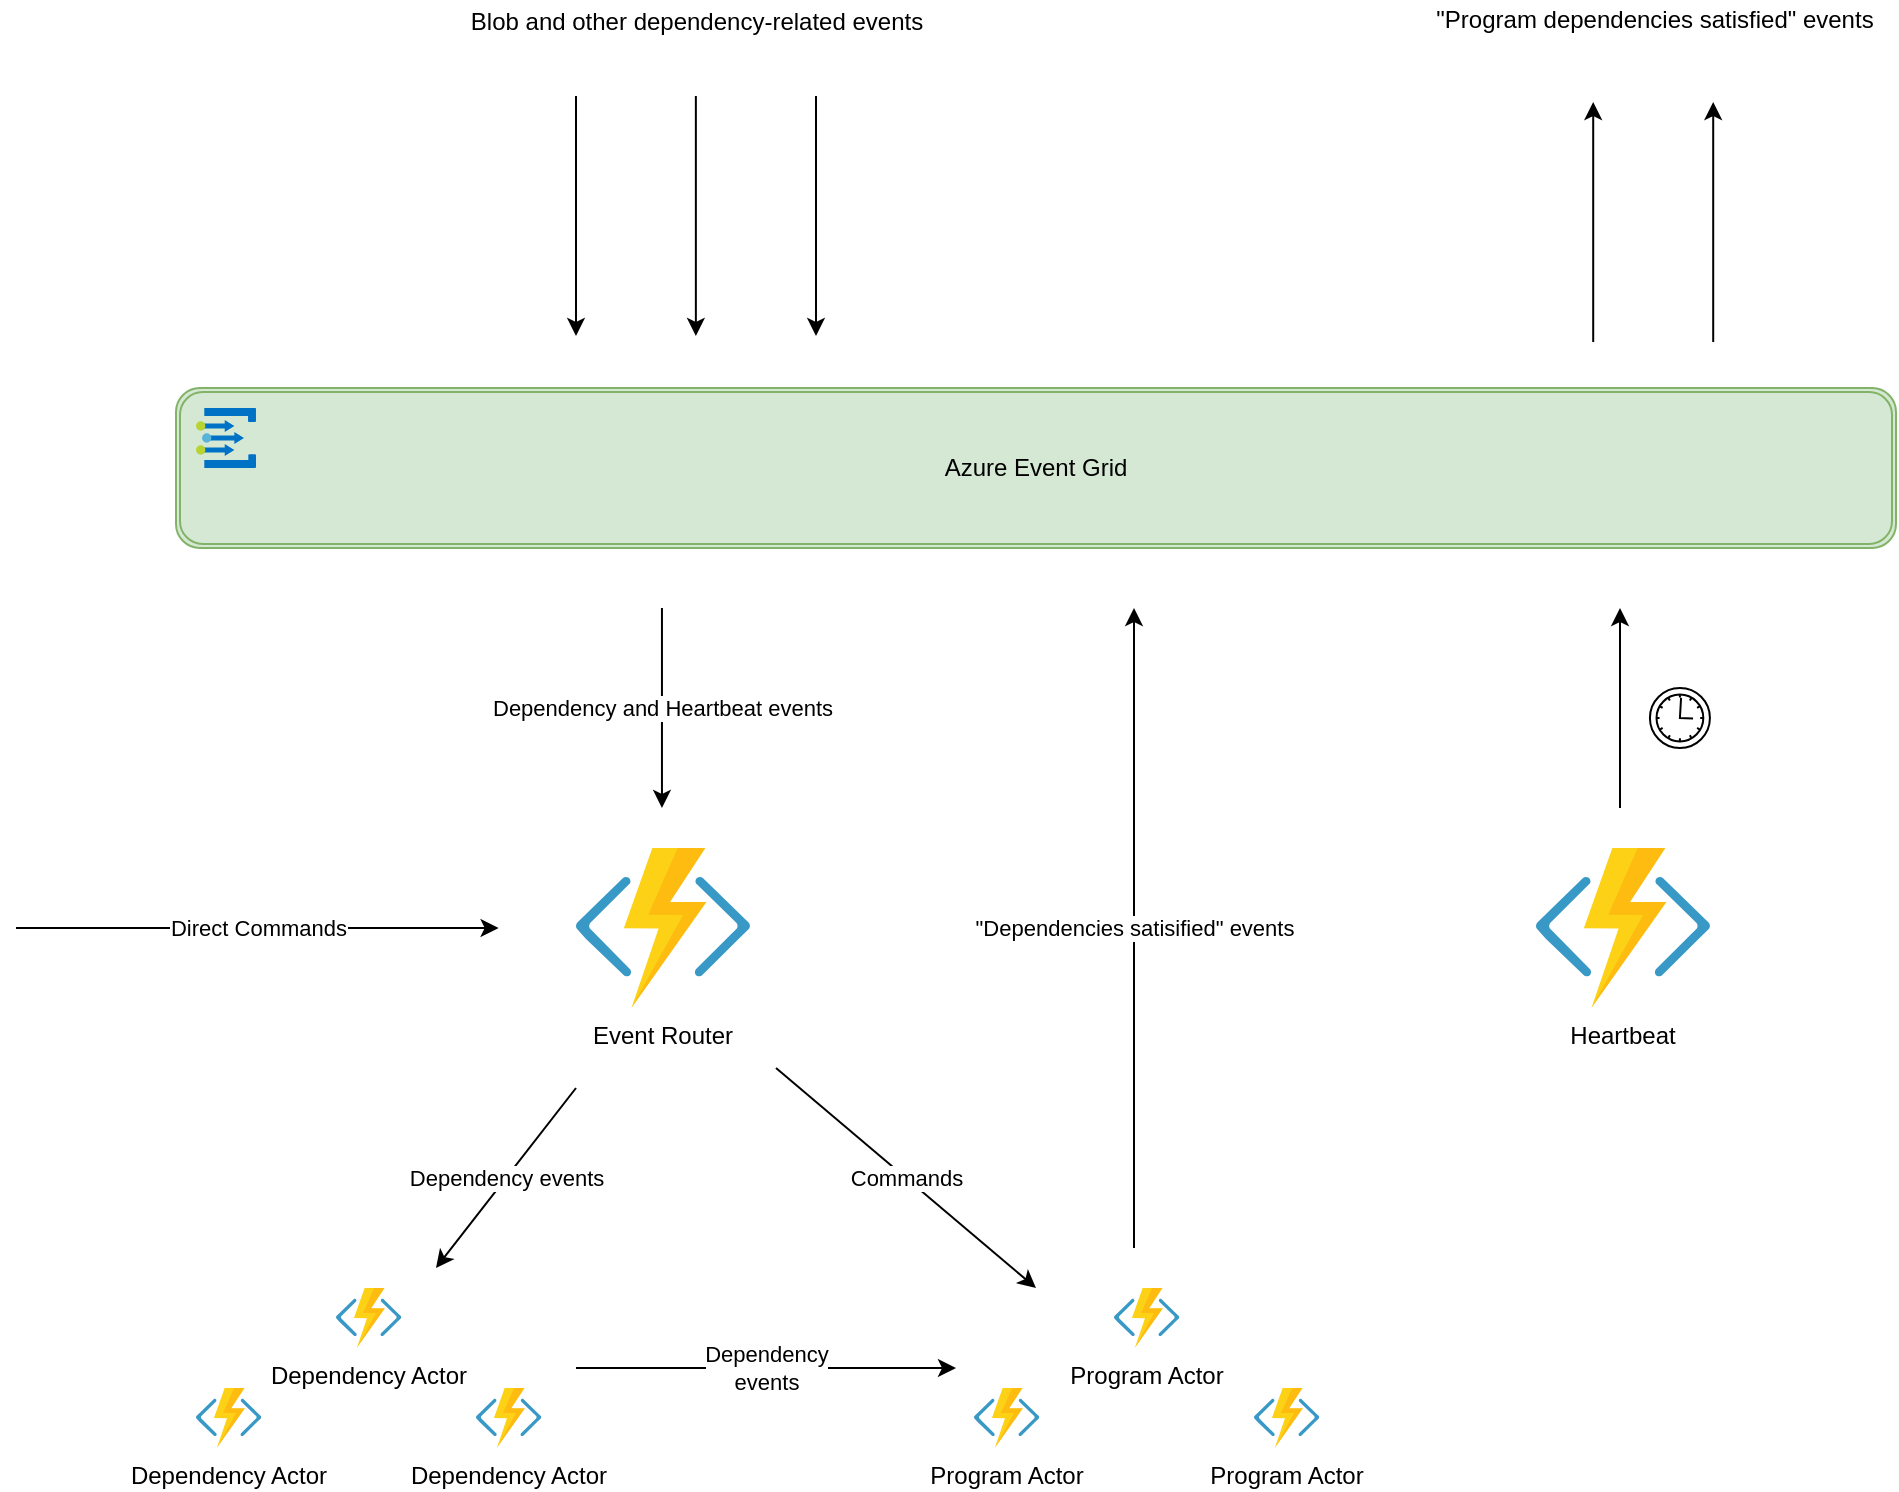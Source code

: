 <mxfile version="12.4.3" type="device" pages="1"><diagram id="gU7IONG342DIpIpy1c3W" name="Page-1"><mxGraphModel dx="1431" dy="897" grid="1" gridSize="10" guides="1" tooltips="1" connect="1" arrows="1" fold="1" page="1" pageScale="1" pageWidth="1100" pageHeight="850" math="0" shadow="0"><root><mxCell id="0"/><mxCell id="1" parent="0"/><mxCell id="MesPNhYWMWJGHhTgWWdD-15" value="" style="group" vertex="1" connectable="0" parent="1"><mxGeometry x="519" y="640" width="172.61" height="130" as="geometry"/></mxCell><mxCell id="MesPNhYWMWJGHhTgWWdD-12" value="Program Actor" style="aspect=fixed;html=1;points=[];align=center;image;fontSize=12;image=img/lib/mscae/Functions.svg;" vertex="1" parent="MesPNhYWMWJGHhTgWWdD-15"><mxGeometry y="100" width="32.61" height="30" as="geometry"/></mxCell><mxCell id="MesPNhYWMWJGHhTgWWdD-13" value="Program Actor" style="aspect=fixed;html=1;points=[];align=center;image;fontSize=12;image=img/lib/mscae/Functions.svg;" vertex="1" parent="MesPNhYWMWJGHhTgWWdD-15"><mxGeometry x="70" y="50" width="32.61" height="30" as="geometry"/></mxCell><mxCell id="MesPNhYWMWJGHhTgWWdD-14" value="Program Actor" style="aspect=fixed;html=1;points=[];align=center;image;fontSize=12;image=img/lib/mscae/Functions.svg;" vertex="1" parent="MesPNhYWMWJGHhTgWWdD-15"><mxGeometry x="140" y="100" width="32.61" height="30" as="geometry"/></mxCell><mxCell id="MesPNhYWMWJGHhTgWWdD-16" value="" style="group" vertex="1" connectable="0" parent="1"><mxGeometry x="130" y="640" width="172.61" height="130" as="geometry"/></mxCell><mxCell id="MesPNhYWMWJGHhTgWWdD-17" value="Dependency Actor" style="aspect=fixed;html=1;points=[];align=center;image;fontSize=12;image=img/lib/mscae/Functions.svg;" vertex="1" parent="MesPNhYWMWJGHhTgWWdD-16"><mxGeometry y="100" width="32.61" height="30" as="geometry"/></mxCell><mxCell id="MesPNhYWMWJGHhTgWWdD-18" value="Dependency Actor" style="aspect=fixed;html=1;points=[];align=center;image;fontSize=12;image=img/lib/mscae/Functions.svg;" vertex="1" parent="MesPNhYWMWJGHhTgWWdD-16"><mxGeometry x="70" y="50" width="32.61" height="30" as="geometry"/></mxCell><mxCell id="MesPNhYWMWJGHhTgWWdD-19" value="Dependency Actor" style="aspect=fixed;html=1;points=[];align=center;image;fontSize=12;image=img/lib/mscae/Functions.svg;" vertex="1" parent="MesPNhYWMWJGHhTgWWdD-16"><mxGeometry x="140" y="100" width="32.61" height="30" as="geometry"/></mxCell><mxCell id="MesPNhYWMWJGHhTgWWdD-23" value="" style="group" vertex="1" connectable="0" parent="1"><mxGeometry x="120" y="240" width="860" height="80" as="geometry"/></mxCell><mxCell id="MesPNhYWMWJGHhTgWWdD-22" value="Azure Event Grid" style="shape=ext;double=1;rounded=1;whiteSpace=wrap;html=1;fillColor=#d5e8d4;strokeColor=#82b366;" vertex="1" parent="MesPNhYWMWJGHhTgWWdD-23"><mxGeometry width="860" height="80" as="geometry"/></mxCell><mxCell id="MesPNhYWMWJGHhTgWWdD-21" value="" style="aspect=fixed;html=1;points=[];align=center;image;fontSize=12;image=img/lib/mscae/Event_Grid_Topics.svg;" vertex="1" parent="MesPNhYWMWJGHhTgWWdD-23"><mxGeometry x="10" y="10" width="30" height="30" as="geometry"/></mxCell><mxCell id="MesPNhYWMWJGHhTgWWdD-45" value="" style="group" vertex="1" connectable="0" parent="1"><mxGeometry x="744.13" y="46" width="230" height="171" as="geometry"/></mxCell><mxCell id="MesPNhYWMWJGHhTgWWdD-31" value="&quot;Program dependencies satisfied&quot; events" style="text;html=1;align=center;verticalAlign=middle;resizable=0;points=[];;autosize=1;" vertex="1" parent="MesPNhYWMWJGHhTgWWdD-45"><mxGeometry width="230" height="20" as="geometry"/></mxCell><mxCell id="MesPNhYWMWJGHhTgWWdD-44" value="" style="group;rotation=-180;" vertex="1" connectable="0" parent="MesPNhYWMWJGHhTgWWdD-45"><mxGeometry x="84.47" y="51" width="60.07" height="120" as="geometry"/></mxCell><mxCell id="MesPNhYWMWJGHhTgWWdD-42" value="" style="endArrow=classic;html=1;" edge="1" parent="MesPNhYWMWJGHhTgWWdD-44"><mxGeometry width="50" height="50" relative="1" as="geometry"><mxPoint x="60" y="120" as="sourcePoint"/><mxPoint x="60" as="targetPoint"/></mxGeometry></mxCell><mxCell id="MesPNhYWMWJGHhTgWWdD-43" value="" style="endArrow=classic;html=1;" edge="1" parent="MesPNhYWMWJGHhTgWWdD-44"><mxGeometry width="50" height="50" relative="1" as="geometry"><mxPoint y="120" as="sourcePoint"/><mxPoint as="targetPoint"/></mxGeometry></mxCell><mxCell id="MesPNhYWMWJGHhTgWWdD-46" value="" style="group" vertex="1" connectable="0" parent="1"><mxGeometry x="260.43" y="46" width="240" height="168" as="geometry"/></mxCell><mxCell id="MesPNhYWMWJGHhTgWWdD-27" value="Blob and other dependency-related events" style="text;html=1;align=center;verticalAlign=middle;resizable=0;points=[];;autosize=1;" vertex="1" parent="MesPNhYWMWJGHhTgWWdD-46"><mxGeometry y="1" width="240" height="20" as="geometry"/></mxCell><mxCell id="MesPNhYWMWJGHhTgWWdD-39" value="" style="endArrow=classic;html=1;" edge="1" parent="MesPNhYWMWJGHhTgWWdD-46"><mxGeometry width="50" height="50" relative="1" as="geometry"><mxPoint x="59.57" y="48" as="sourcePoint"/><mxPoint x="59.57" y="168" as="targetPoint"/></mxGeometry></mxCell><mxCell id="MesPNhYWMWJGHhTgWWdD-40" value="" style="endArrow=classic;html=1;" edge="1" parent="MesPNhYWMWJGHhTgWWdD-46"><mxGeometry width="50" height="50" relative="1" as="geometry"><mxPoint x="119.5" y="48" as="sourcePoint"/><mxPoint x="119.5" y="168" as="targetPoint"/></mxGeometry></mxCell><mxCell id="MesPNhYWMWJGHhTgWWdD-41" value="" style="endArrow=classic;html=1;" edge="1" parent="MesPNhYWMWJGHhTgWWdD-46"><mxGeometry width="50" height="50" relative="1" as="geometry"><mxPoint x="179.57" y="48" as="sourcePoint"/><mxPoint x="179.57" y="168" as="targetPoint"/></mxGeometry></mxCell><mxCell id="MesPNhYWMWJGHhTgWWdD-49" value="" style="group" vertex="1" connectable="0" parent="1"><mxGeometry x="320" y="350" width="86.96" height="200" as="geometry"/></mxCell><mxCell id="MesPNhYWMWJGHhTgWWdD-1" value="Event Router" style="aspect=fixed;html=1;points=[];align=center;image;fontSize=12;image=img/lib/mscae/Functions.svg;" vertex="1" parent="MesPNhYWMWJGHhTgWWdD-49"><mxGeometry y="120" width="86.96" height="80" as="geometry"/></mxCell><mxCell id="MesPNhYWMWJGHhTgWWdD-48" value="Dependency and Heartbeat events" style="endArrow=classic;html=1;" edge="1" parent="MesPNhYWMWJGHhTgWWdD-49"><mxGeometry width="50" height="50" relative="1" as="geometry"><mxPoint x="42.98" as="sourcePoint"/><mxPoint x="42.98" y="100" as="targetPoint"/></mxGeometry></mxCell><mxCell id="MesPNhYWMWJGHhTgWWdD-50" value="" style="group" vertex="1" connectable="0" parent="1"><mxGeometry x="800" y="350" width="86.96" height="200" as="geometry"/></mxCell><mxCell id="MesPNhYWMWJGHhTgWWdD-2" value="Heartbeat" style="aspect=fixed;html=1;points=[];align=center;image;fontSize=12;image=img/lib/mscae/Functions.svg;" vertex="1" parent="MesPNhYWMWJGHhTgWWdD-50"><mxGeometry y="120" width="86.96" height="80" as="geometry"/></mxCell><mxCell id="MesPNhYWMWJGHhTgWWdD-47" value="" style="endArrow=classic;html=1;" edge="1" parent="MesPNhYWMWJGHhTgWWdD-50"><mxGeometry width="50" height="50" relative="1" as="geometry"><mxPoint x="42" y="100" as="sourcePoint"/><mxPoint x="42.0" as="targetPoint"/></mxGeometry></mxCell><mxCell id="MesPNhYWMWJGHhTgWWdD-57" value="" style="shape=mxgraph.bpmn.shape;html=1;verticalLabelPosition=bottom;labelBackgroundColor=#ffffff;verticalAlign=top;align=center;perimeter=ellipsePerimeter;outlineConnect=0;outline=standard;symbol=timer;" vertex="1" parent="MesPNhYWMWJGHhTgWWdD-50"><mxGeometry x="56.96" y="40" width="30" height="30" as="geometry"/></mxCell><mxCell id="MesPNhYWMWJGHhTgWWdD-51" value="Dependency events" style="endArrow=classic;html=1;" edge="1" parent="1"><mxGeometry width="50" height="50" relative="1" as="geometry"><mxPoint x="320.0" y="590" as="sourcePoint"/><mxPoint x="250" y="680" as="targetPoint"/></mxGeometry></mxCell><mxCell id="MesPNhYWMWJGHhTgWWdD-52" value="Dependency&lt;br&gt;events" style="endArrow=classic;html=1;" edge="1" parent="1"><mxGeometry width="50" height="50" relative="1" as="geometry"><mxPoint x="320" y="730" as="sourcePoint"/><mxPoint x="510" y="730" as="targetPoint"/></mxGeometry></mxCell><mxCell id="MesPNhYWMWJGHhTgWWdD-53" value="&quot;Dependencies satisified&quot; events" style="endArrow=classic;html=1;" edge="1" parent="1"><mxGeometry width="50" height="50" relative="1" as="geometry"><mxPoint x="599" y="670" as="sourcePoint"/><mxPoint x="599.0" y="350" as="targetPoint"/></mxGeometry></mxCell><mxCell id="MesPNhYWMWJGHhTgWWdD-54" value="Direct Commands" style="endArrow=classic;html=1;" edge="1" parent="1"><mxGeometry width="50" height="50" relative="1" as="geometry"><mxPoint x="40" y="510" as="sourcePoint"/><mxPoint x="281.31" y="510" as="targetPoint"/></mxGeometry></mxCell><mxCell id="MesPNhYWMWJGHhTgWWdD-56" value="Commands" style="endArrow=classic;html=1;" edge="1" parent="1"><mxGeometry width="50" height="50" relative="1" as="geometry"><mxPoint x="420" y="580" as="sourcePoint"/><mxPoint x="550" y="690" as="targetPoint"/></mxGeometry></mxCell></root></mxGraphModel></diagram></mxfile>